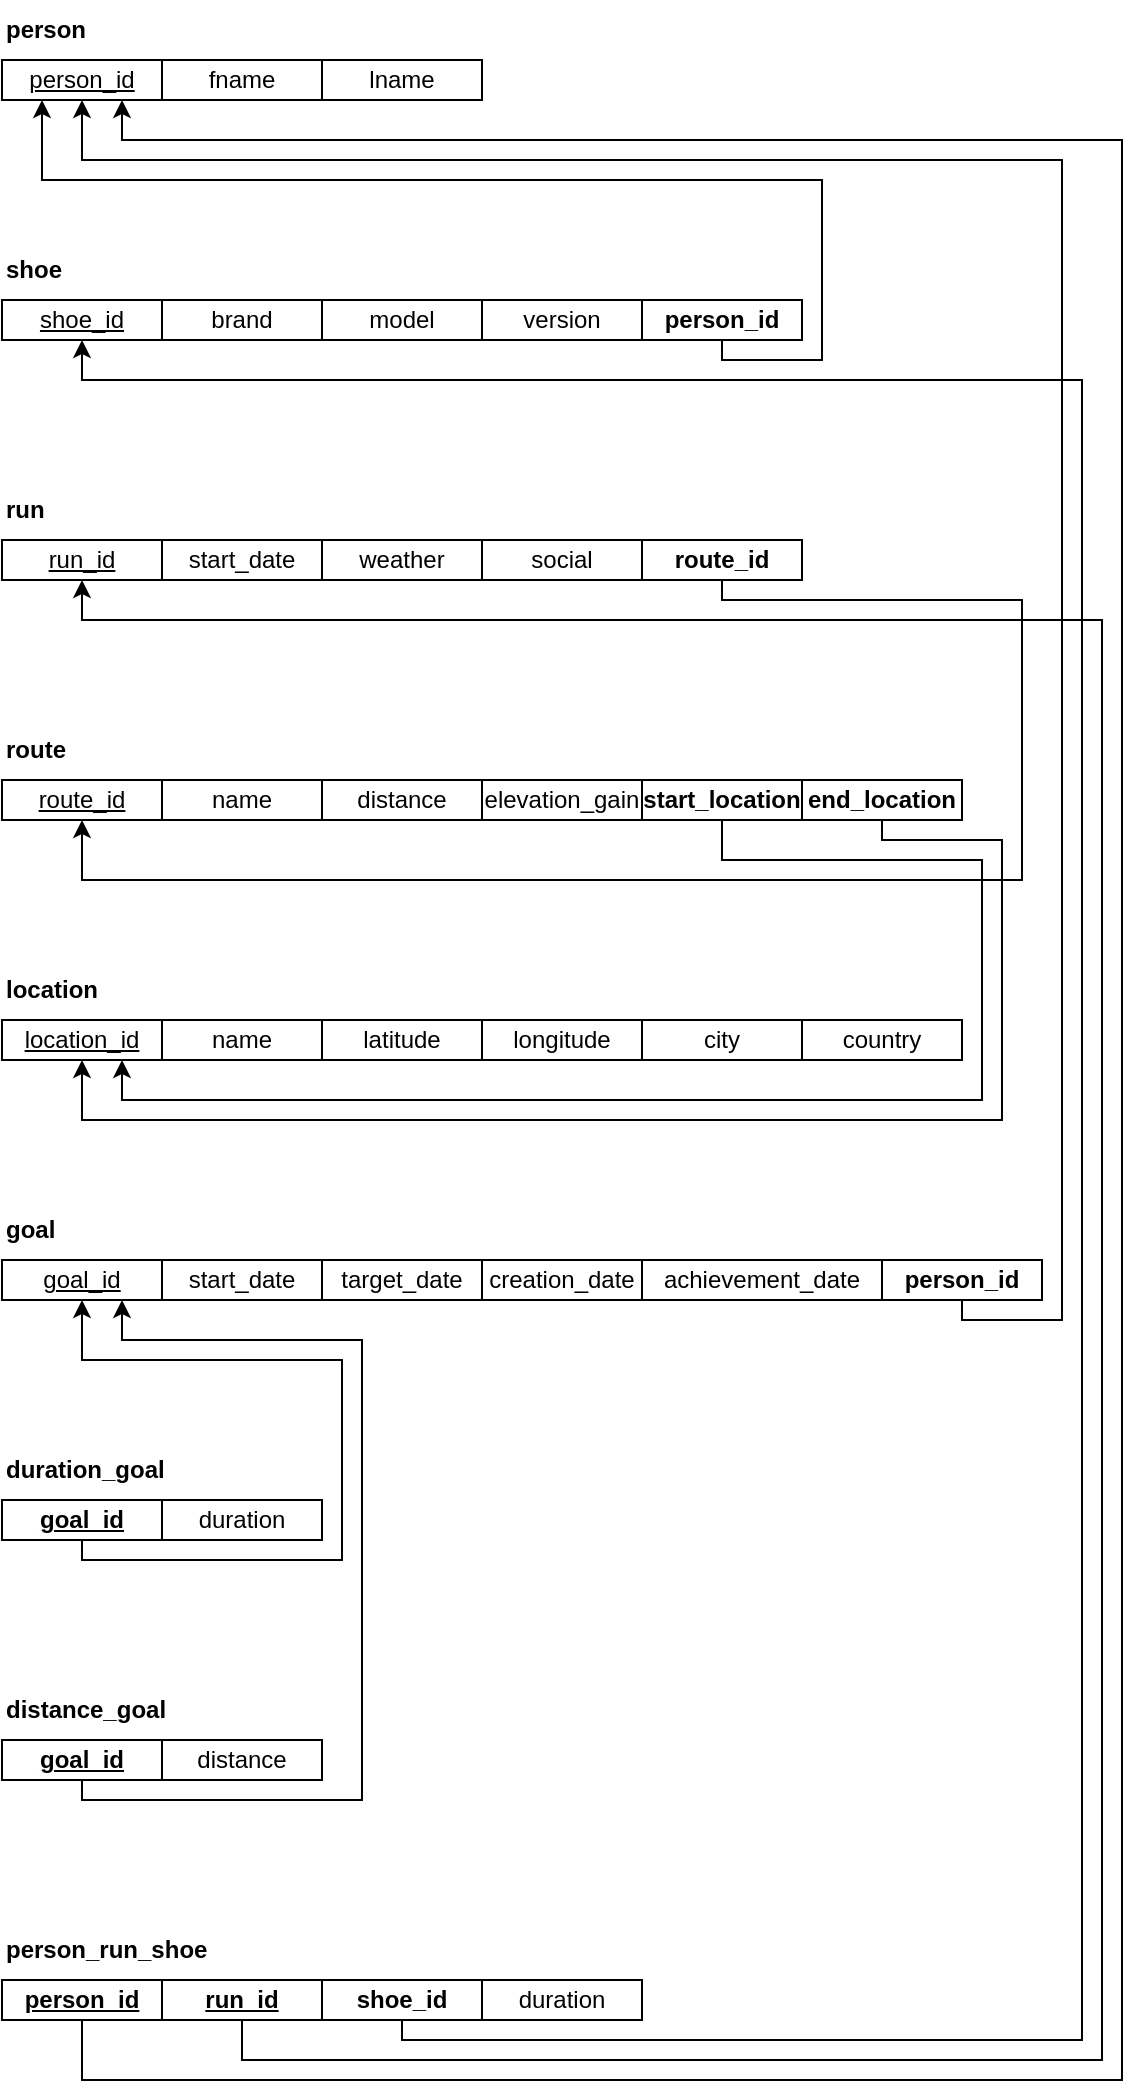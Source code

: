 <mxfile version="24.7.17">
  <diagram name="Page-1" id="NN9Ntpjx-jl_X6_2pM8p">
    <mxGraphModel dx="716" dy="1080" grid="1" gridSize="10" guides="1" tooltips="1" connect="1" arrows="1" fold="1" page="1" pageScale="1" pageWidth="850" pageHeight="1100" math="0" shadow="0">
      <root>
        <mxCell id="0" />
        <mxCell id="1" parent="0" />
        <mxCell id="JpYg0RpFn67qtgdYz812-1" value="person" style="text;html=1;align=left;verticalAlign=middle;whiteSpace=wrap;rounded=0;fontStyle=1" parent="1" vertex="1">
          <mxGeometry x="120" y="110" width="60" height="30" as="geometry" />
        </mxCell>
        <mxCell id="JpYg0RpFn67qtgdYz812-2" value="person_id" style="rounded=0;whiteSpace=wrap;html=1;fontStyle=4" parent="1" vertex="1">
          <mxGeometry x="120" y="140" width="80" height="20" as="geometry" />
        </mxCell>
        <mxCell id="JpYg0RpFn67qtgdYz812-3" value="fname" style="rounded=0;whiteSpace=wrap;html=1;" parent="1" vertex="1">
          <mxGeometry x="200" y="140" width="80" height="20" as="geometry" />
        </mxCell>
        <mxCell id="JpYg0RpFn67qtgdYz812-4" value="lname" style="rounded=0;whiteSpace=wrap;html=1;" parent="1" vertex="1">
          <mxGeometry x="280" y="140" width="80" height="20" as="geometry" />
        </mxCell>
        <mxCell id="JpYg0RpFn67qtgdYz812-5" value="shoe" style="text;html=1;align=left;verticalAlign=middle;whiteSpace=wrap;rounded=0;fontStyle=1" parent="1" vertex="1">
          <mxGeometry x="120" y="230" width="60" height="30" as="geometry" />
        </mxCell>
        <mxCell id="JpYg0RpFn67qtgdYz812-6" value="shoe_id" style="rounded=0;whiteSpace=wrap;html=1;fontStyle=4" parent="1" vertex="1">
          <mxGeometry x="120" y="260" width="80" height="20" as="geometry" />
        </mxCell>
        <mxCell id="JpYg0RpFn67qtgdYz812-7" value="brand" style="rounded=0;whiteSpace=wrap;html=1;" parent="1" vertex="1">
          <mxGeometry x="200" y="260" width="80" height="20" as="geometry" />
        </mxCell>
        <mxCell id="JpYg0RpFn67qtgdYz812-8" value="model" style="rounded=0;whiteSpace=wrap;html=1;" parent="1" vertex="1">
          <mxGeometry x="280" y="260" width="80" height="20" as="geometry" />
        </mxCell>
        <mxCell id="JpYg0RpFn67qtgdYz812-9" value="version" style="rounded=0;whiteSpace=wrap;html=1;" parent="1" vertex="1">
          <mxGeometry x="360" y="260" width="80" height="20" as="geometry" />
        </mxCell>
        <mxCell id="JpYg0RpFn67qtgdYz812-10" value="&lt;b&gt;run&lt;/b&gt;" style="text;html=1;align=left;verticalAlign=middle;whiteSpace=wrap;rounded=0;" parent="1" vertex="1">
          <mxGeometry x="120" y="350" width="60" height="30" as="geometry" />
        </mxCell>
        <mxCell id="JpYg0RpFn67qtgdYz812-11" value="run_id" style="rounded=0;whiteSpace=wrap;html=1;fontStyle=4" parent="1" vertex="1">
          <mxGeometry x="120" y="380" width="80" height="20" as="geometry" />
        </mxCell>
        <mxCell id="JpYg0RpFn67qtgdYz812-13" value="start_date" style="rounded=0;whiteSpace=wrap;html=1;" parent="1" vertex="1">
          <mxGeometry x="200" y="380" width="80" height="20" as="geometry" />
        </mxCell>
        <mxCell id="YwOJinUkW7khNQ9SXKsT-1" value="&lt;b&gt;route&lt;/b&gt;" style="text;html=1;align=left;verticalAlign=middle;whiteSpace=wrap;rounded=0;" parent="1" vertex="1">
          <mxGeometry x="120" y="470" width="60" height="30" as="geometry" />
        </mxCell>
        <mxCell id="YwOJinUkW7khNQ9SXKsT-2" value="route_id" style="rounded=0;whiteSpace=wrap;html=1;fontStyle=4" parent="1" vertex="1">
          <mxGeometry x="120" y="500" width="80" height="20" as="geometry" />
        </mxCell>
        <mxCell id="YwOJinUkW7khNQ9SXKsT-4" value="name" style="rounded=0;whiteSpace=wrap;html=1;" parent="1" vertex="1">
          <mxGeometry x="200" y="500" width="80" height="20" as="geometry" />
        </mxCell>
        <mxCell id="YwOJinUkW7khNQ9SXKsT-7" value="&lt;b&gt;location&lt;/b&gt;" style="text;html=1;align=left;verticalAlign=middle;whiteSpace=wrap;rounded=0;" parent="1" vertex="1">
          <mxGeometry x="120" y="590" width="60" height="30" as="geometry" />
        </mxCell>
        <mxCell id="YwOJinUkW7khNQ9SXKsT-8" value="location_id" style="rounded=0;whiteSpace=wrap;html=1;fontStyle=4" parent="1" vertex="1">
          <mxGeometry x="120" y="620" width="80" height="20" as="geometry" />
        </mxCell>
        <mxCell id="YwOJinUkW7khNQ9SXKsT-22" value="goal" style="text;html=1;align=left;verticalAlign=middle;whiteSpace=wrap;rounded=0;fontStyle=1" parent="1" vertex="1">
          <mxGeometry x="120" y="710" width="60" height="30" as="geometry" />
        </mxCell>
        <mxCell id="YwOJinUkW7khNQ9SXKsT-23" value="goal_id" style="rounded=0;whiteSpace=wrap;html=1;fontStyle=4" parent="1" vertex="1">
          <mxGeometry x="120" y="740" width="80" height="20" as="geometry" />
        </mxCell>
        <mxCell id="YwOJinUkW7khNQ9SXKsT-24" value="start_date" style="rounded=0;whiteSpace=wrap;html=1;" parent="1" vertex="1">
          <mxGeometry x="200" y="740" width="80" height="20" as="geometry" />
        </mxCell>
        <mxCell id="YwOJinUkW7khNQ9SXKsT-25" value="target_date" style="rounded=0;whiteSpace=wrap;html=1;" parent="1" vertex="1">
          <mxGeometry x="280" y="740" width="80" height="20" as="geometry" />
        </mxCell>
        <mxCell id="YwOJinUkW7khNQ9SXKsT-30" value="duration_goal" style="text;html=1;align=left;verticalAlign=middle;whiteSpace=wrap;rounded=0;fontStyle=1" parent="1" vertex="1">
          <mxGeometry x="120" y="830" width="60" height="30" as="geometry" />
        </mxCell>
        <mxCell id="O5MvObBQWpqz5zzde_0Z-15" style="edgeStyle=orthogonalEdgeStyle;rounded=0;orthogonalLoop=1;jettySize=auto;html=1;entryX=0.5;entryY=1;entryDx=0;entryDy=0;" edge="1" parent="1" source="YwOJinUkW7khNQ9SXKsT-31" target="YwOJinUkW7khNQ9SXKsT-23">
          <mxGeometry relative="1" as="geometry">
            <Array as="points">
              <mxPoint x="160" y="890" />
              <mxPoint x="290" y="890" />
              <mxPoint x="290" y="790" />
              <mxPoint x="160" y="790" />
            </Array>
          </mxGeometry>
        </mxCell>
        <mxCell id="YwOJinUkW7khNQ9SXKsT-31" value="goal_id" style="rounded=0;whiteSpace=wrap;html=1;fontStyle=5" parent="1" vertex="1">
          <mxGeometry x="120" y="860" width="80" height="20" as="geometry" />
        </mxCell>
        <mxCell id="YwOJinUkW7khNQ9SXKsT-47" value="distance_goal" style="text;html=1;align=left;verticalAlign=middle;whiteSpace=wrap;rounded=0;fontStyle=1" parent="1" vertex="1">
          <mxGeometry x="120" y="950" width="60" height="30" as="geometry" />
        </mxCell>
        <mxCell id="O5MvObBQWpqz5zzde_0Z-16" style="edgeStyle=orthogonalEdgeStyle;rounded=0;orthogonalLoop=1;jettySize=auto;html=1;entryX=0.75;entryY=1;entryDx=0;entryDy=0;" edge="1" parent="1" source="YwOJinUkW7khNQ9SXKsT-48" target="YwOJinUkW7khNQ9SXKsT-23">
          <mxGeometry relative="1" as="geometry">
            <Array as="points">
              <mxPoint x="160" y="1010" />
              <mxPoint x="300" y="1010" />
              <mxPoint x="300" y="780" />
              <mxPoint x="180" y="780" />
            </Array>
          </mxGeometry>
        </mxCell>
        <mxCell id="YwOJinUkW7khNQ9SXKsT-48" value="goal_id" style="rounded=0;whiteSpace=wrap;html=1;fontStyle=5" parent="1" vertex="1">
          <mxGeometry x="120" y="980" width="80" height="20" as="geometry" />
        </mxCell>
        <mxCell id="YwOJinUkW7khNQ9SXKsT-60" value="person_run_shoe" style="text;html=1;align=left;verticalAlign=middle;whiteSpace=wrap;rounded=0;fontStyle=1" parent="1" vertex="1">
          <mxGeometry x="120" y="1070" width="60" height="30" as="geometry" />
        </mxCell>
        <mxCell id="O5MvObBQWpqz5zzde_0Z-23" style="edgeStyle=orthogonalEdgeStyle;rounded=0;orthogonalLoop=1;jettySize=auto;html=1;entryX=0.75;entryY=1;entryDx=0;entryDy=0;" edge="1" parent="1" source="YwOJinUkW7khNQ9SXKsT-61" target="JpYg0RpFn67qtgdYz812-2">
          <mxGeometry relative="1" as="geometry">
            <Array as="points">
              <mxPoint x="160" y="1150" />
              <mxPoint x="680" y="1150" />
              <mxPoint x="680" y="180" />
              <mxPoint x="180" y="180" />
            </Array>
          </mxGeometry>
        </mxCell>
        <mxCell id="YwOJinUkW7khNQ9SXKsT-61" value="person_id" style="rounded=0;whiteSpace=wrap;html=1;fontStyle=5" parent="1" vertex="1">
          <mxGeometry x="120" y="1100" width="80" height="20" as="geometry" />
        </mxCell>
        <mxCell id="O5MvObBQWpqz5zzde_0Z-24" style="edgeStyle=orthogonalEdgeStyle;rounded=0;orthogonalLoop=1;jettySize=auto;html=1;entryX=0.5;entryY=1;entryDx=0;entryDy=0;" edge="1" parent="1" source="YwOJinUkW7khNQ9SXKsT-62" target="JpYg0RpFn67qtgdYz812-11">
          <mxGeometry relative="1" as="geometry">
            <Array as="points">
              <mxPoint x="240" y="1140" />
              <mxPoint x="670" y="1140" />
              <mxPoint x="670" y="420" />
              <mxPoint x="160" y="420" />
            </Array>
          </mxGeometry>
        </mxCell>
        <mxCell id="YwOJinUkW7khNQ9SXKsT-62" value="run_id" style="rounded=0;whiteSpace=wrap;html=1;fontStyle=5" parent="1" vertex="1">
          <mxGeometry x="200" y="1100" width="80" height="20" as="geometry" />
        </mxCell>
        <mxCell id="YwOJinUkW7khNQ9SXKsT-63" value="&lt;span style=&quot;font-weight: normal;&quot;&gt;weather&lt;/span&gt;" style="rounded=0;whiteSpace=wrap;html=1;fontStyle=1" parent="1" vertex="1">
          <mxGeometry x="280" y="380" width="80" height="20" as="geometry" />
        </mxCell>
        <mxCell id="YwOJinUkW7khNQ9SXKsT-65" value="distance" style="rounded=0;whiteSpace=wrap;html=1;fontStyle=0" parent="1" vertex="1">
          <mxGeometry x="200" y="980" width="80" height="20" as="geometry" />
        </mxCell>
        <mxCell id="YwOJinUkW7khNQ9SXKsT-68" value="&lt;span style=&quot;font-weight: normal;&quot;&gt;social&lt;/span&gt;" style="rounded=0;whiteSpace=wrap;html=1;fontStyle=1" parent="1" vertex="1">
          <mxGeometry x="360" y="380" width="80" height="20" as="geometry" />
        </mxCell>
        <mxCell id="YwOJinUkW7khNQ9SXKsT-80" value="duration" style="rounded=0;whiteSpace=wrap;html=1;" parent="1" vertex="1">
          <mxGeometry x="360" y="1100" width="80" height="20" as="geometry" />
        </mxCell>
        <mxCell id="O5MvObBQWpqz5zzde_0Z-25" style="edgeStyle=orthogonalEdgeStyle;rounded=0;orthogonalLoop=1;jettySize=auto;html=1;" edge="1" parent="1" source="YwOJinUkW7khNQ9SXKsT-85" target="JpYg0RpFn67qtgdYz812-6">
          <mxGeometry relative="1" as="geometry">
            <Array as="points">
              <mxPoint x="320" y="1130" />
              <mxPoint x="660" y="1130" />
              <mxPoint x="660" y="300" />
              <mxPoint x="160" y="300" />
            </Array>
          </mxGeometry>
        </mxCell>
        <mxCell id="YwOJinUkW7khNQ9SXKsT-85" value="shoe_id" style="rounded=0;whiteSpace=wrap;html=1;fontStyle=1" parent="1" vertex="1">
          <mxGeometry x="280" y="1100" width="80" height="20" as="geometry" />
        </mxCell>
        <mxCell id="YwOJinUkW7khNQ9SXKsT-90" value="duration" style="rounded=0;whiteSpace=wrap;html=1;fontStyle=0" parent="1" vertex="1">
          <mxGeometry x="200" y="860" width="80" height="20" as="geometry" />
        </mxCell>
        <mxCell id="O5MvObBQWpqz5zzde_0Z-1" value="distance" style="rounded=0;whiteSpace=wrap;html=1;" vertex="1" parent="1">
          <mxGeometry x="280" y="500" width="80" height="20" as="geometry" />
        </mxCell>
        <mxCell id="O5MvObBQWpqz5zzde_0Z-2" value="elevation_gain" style="rounded=0;whiteSpace=wrap;html=1;" vertex="1" parent="1">
          <mxGeometry x="360" y="500" width="80" height="20" as="geometry" />
        </mxCell>
        <mxCell id="O5MvObBQWpqz5zzde_0Z-3" value="name" style="rounded=0;whiteSpace=wrap;html=1;" vertex="1" parent="1">
          <mxGeometry x="200" y="620" width="80" height="20" as="geometry" />
        </mxCell>
        <mxCell id="O5MvObBQWpqz5zzde_0Z-4" value="latitude" style="rounded=0;whiteSpace=wrap;html=1;" vertex="1" parent="1">
          <mxGeometry x="280" y="620" width="80" height="20" as="geometry" />
        </mxCell>
        <mxCell id="O5MvObBQWpqz5zzde_0Z-5" value="longitude" style="rounded=0;whiteSpace=wrap;html=1;" vertex="1" parent="1">
          <mxGeometry x="360" y="620" width="80" height="20" as="geometry" />
        </mxCell>
        <mxCell id="O5MvObBQWpqz5zzde_0Z-6" value="city" style="rounded=0;whiteSpace=wrap;html=1;" vertex="1" parent="1">
          <mxGeometry x="440" y="620" width="80" height="20" as="geometry" />
        </mxCell>
        <mxCell id="O5MvObBQWpqz5zzde_0Z-7" value="country" style="rounded=0;whiteSpace=wrap;html=1;" vertex="1" parent="1">
          <mxGeometry x="520" y="620" width="80" height="20" as="geometry" />
        </mxCell>
        <mxCell id="O5MvObBQWpqz5zzde_0Z-10" style="edgeStyle=orthogonalEdgeStyle;rounded=0;orthogonalLoop=1;jettySize=auto;html=1;entryX=0.25;entryY=1;entryDx=0;entryDy=0;" edge="1" parent="1" source="O5MvObBQWpqz5zzde_0Z-9" target="JpYg0RpFn67qtgdYz812-2">
          <mxGeometry relative="1" as="geometry">
            <Array as="points">
              <mxPoint x="480" y="290" />
              <mxPoint x="530" y="290" />
              <mxPoint x="530" y="200" />
              <mxPoint x="140" y="200" />
            </Array>
          </mxGeometry>
        </mxCell>
        <mxCell id="O5MvObBQWpqz5zzde_0Z-9" value="person_id" style="rounded=0;whiteSpace=wrap;html=1;fontStyle=1" vertex="1" parent="1">
          <mxGeometry x="440" y="260" width="80" height="20" as="geometry" />
        </mxCell>
        <mxCell id="O5MvObBQWpqz5zzde_0Z-11" value="creation_date" style="rounded=0;whiteSpace=wrap;html=1;" vertex="1" parent="1">
          <mxGeometry x="360" y="740" width="80" height="20" as="geometry" />
        </mxCell>
        <mxCell id="O5MvObBQWpqz5zzde_0Z-12" value="achievement_date" style="rounded=0;whiteSpace=wrap;html=1;" vertex="1" parent="1">
          <mxGeometry x="440" y="740" width="120" height="20" as="geometry" />
        </mxCell>
        <mxCell id="O5MvObBQWpqz5zzde_0Z-14" style="edgeStyle=orthogonalEdgeStyle;rounded=0;orthogonalLoop=1;jettySize=auto;html=1;entryX=0.5;entryY=1;entryDx=0;entryDy=0;" edge="1" parent="1" source="O5MvObBQWpqz5zzde_0Z-13" target="JpYg0RpFn67qtgdYz812-2">
          <mxGeometry relative="1" as="geometry">
            <Array as="points">
              <mxPoint x="600" y="770" />
              <mxPoint x="650" y="770" />
              <mxPoint x="650" y="190" />
              <mxPoint x="160" y="190" />
            </Array>
          </mxGeometry>
        </mxCell>
        <mxCell id="O5MvObBQWpqz5zzde_0Z-13" value="person_id" style="rounded=0;whiteSpace=wrap;html=1;fontStyle=1" vertex="1" parent="1">
          <mxGeometry x="560" y="740" width="80" height="20" as="geometry" />
        </mxCell>
        <mxCell id="O5MvObBQWpqz5zzde_0Z-19" style="edgeStyle=orthogonalEdgeStyle;rounded=0;orthogonalLoop=1;jettySize=auto;html=1;entryX=0.75;entryY=1;entryDx=0;entryDy=0;" edge="1" parent="1" source="O5MvObBQWpqz5zzde_0Z-17" target="YwOJinUkW7khNQ9SXKsT-8">
          <mxGeometry relative="1" as="geometry">
            <Array as="points">
              <mxPoint x="480" y="540" />
              <mxPoint x="610" y="540" />
              <mxPoint x="610" y="660" />
              <mxPoint x="180" y="660" />
            </Array>
          </mxGeometry>
        </mxCell>
        <mxCell id="O5MvObBQWpqz5zzde_0Z-17" value="start_location" style="rounded=0;whiteSpace=wrap;html=1;fontStyle=1" vertex="1" parent="1">
          <mxGeometry x="440" y="500" width="80" height="20" as="geometry" />
        </mxCell>
        <mxCell id="O5MvObBQWpqz5zzde_0Z-20" style="edgeStyle=orthogonalEdgeStyle;rounded=0;orthogonalLoop=1;jettySize=auto;html=1;entryX=0.5;entryY=1;entryDx=0;entryDy=0;" edge="1" parent="1" source="O5MvObBQWpqz5zzde_0Z-18" target="YwOJinUkW7khNQ9SXKsT-8">
          <mxGeometry relative="1" as="geometry">
            <Array as="points">
              <mxPoint x="560" y="530" />
              <mxPoint x="620" y="530" />
              <mxPoint x="620" y="670" />
              <mxPoint x="160" y="670" />
            </Array>
          </mxGeometry>
        </mxCell>
        <mxCell id="O5MvObBQWpqz5zzde_0Z-18" value="end_location" style="rounded=0;whiteSpace=wrap;html=1;fontStyle=1" vertex="1" parent="1">
          <mxGeometry x="520" y="500" width="80" height="20" as="geometry" />
        </mxCell>
        <mxCell id="O5MvObBQWpqz5zzde_0Z-22" style="edgeStyle=orthogonalEdgeStyle;rounded=0;orthogonalLoop=1;jettySize=auto;html=1;entryX=0.5;entryY=1;entryDx=0;entryDy=0;" edge="1" parent="1" source="O5MvObBQWpqz5zzde_0Z-21" target="YwOJinUkW7khNQ9SXKsT-2">
          <mxGeometry relative="1" as="geometry">
            <Array as="points">
              <mxPoint x="480" y="410" />
              <mxPoint x="630" y="410" />
              <mxPoint x="630" y="550" />
              <mxPoint x="160" y="550" />
            </Array>
          </mxGeometry>
        </mxCell>
        <mxCell id="O5MvObBQWpqz5zzde_0Z-21" value="route_id" style="rounded=0;whiteSpace=wrap;html=1;fontStyle=1" vertex="1" parent="1">
          <mxGeometry x="440" y="380" width="80" height="20" as="geometry" />
        </mxCell>
      </root>
    </mxGraphModel>
  </diagram>
</mxfile>
